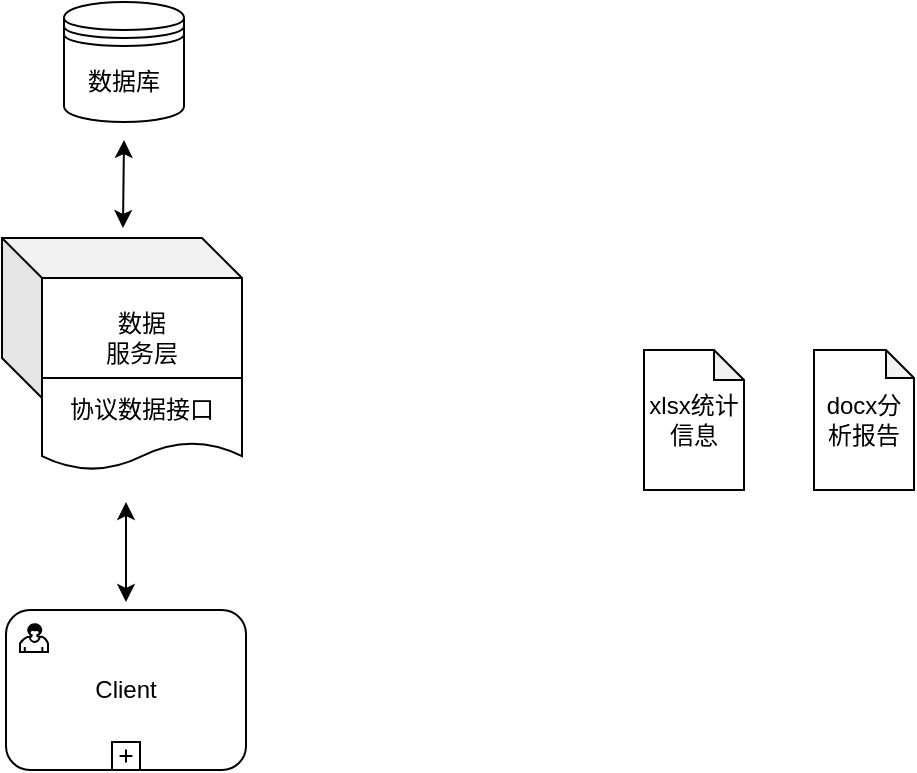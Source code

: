 <mxfile version="11.3.0" type="github" pages="1"><diagram id="DfPgmbSJkdb8p2ctKiW3" name="第 1 页"><mxGraphModel dx="1408" dy="776" grid="1" gridSize="10" guides="1" tooltips="1" connect="1" arrows="1" fold="1" page="1" pageScale="1" pageWidth="827" pageHeight="1169" math="0" shadow="0"><root><mxCell id="0"/><mxCell id="1" parent="0"/><mxCell id="-4Gtn9o79gVhvi6wNF23-2" value="数据库" style="shape=datastore;whiteSpace=wrap;html=1;" vertex="1" parent="1"><mxGeometry x="225" y="36" width="60" height="60" as="geometry"/></mxCell><mxCell id="-4Gtn9o79gVhvi6wNF23-4" value="数据&lt;br&gt;服务层" style="shape=cube;whiteSpace=wrap;html=1;boundedLbl=1;backgroundOutline=1;darkOpacity=0.05;darkOpacity2=0.1;" vertex="1" parent="1"><mxGeometry x="194" y="154" width="120" height="80" as="geometry"/></mxCell><mxCell id="-4Gtn9o79gVhvi6wNF23-5" value="协议数据接口" style="shape=document;whiteSpace=wrap;html=1;boundedLbl=1;" vertex="1" parent="1"><mxGeometry x="214" y="224" width="100" height="46" as="geometry"/></mxCell><mxCell id="-4Gtn9o79gVhvi6wNF23-9" value="Client" style="html=1;whiteSpace=wrap;rounded=1;" vertex="1" parent="1"><mxGeometry x="196" y="340" width="120" height="80" as="geometry"/></mxCell><mxCell id="-4Gtn9o79gVhvi6wNF23-10" value="" style="html=1;shape=mxgraph.bpmn.user_task;outlineConnect=0;" vertex="1" parent="-4Gtn9o79gVhvi6wNF23-9"><mxGeometry width="14" height="14" relative="1" as="geometry"><mxPoint x="7" y="7" as="offset"/></mxGeometry></mxCell><mxCell id="-4Gtn9o79gVhvi6wNF23-11" value="" style="html=1;shape=plus;outlineConnect=0;" vertex="1" parent="-4Gtn9o79gVhvi6wNF23-9"><mxGeometry x="0.5" y="1" width="14" height="14" relative="1" as="geometry"><mxPoint x="-7" y="-14" as="offset"/></mxGeometry></mxCell><mxCell id="-4Gtn9o79gVhvi6wNF23-12" value="xlsx统计信息" style="shape=note;whiteSpace=wrap;html=1;backgroundOutline=1;darkOpacity=0.05;size=15;" vertex="1" parent="1"><mxGeometry x="515" y="210" width="50" height="70" as="geometry"/></mxCell><mxCell id="-4Gtn9o79gVhvi6wNF23-13" value="docx分析报告" style="shape=note;whiteSpace=wrap;html=1;backgroundOutline=1;darkOpacity=0.05;size=14;" vertex="1" parent="1"><mxGeometry x="600" y="210" width="50" height="70" as="geometry"/></mxCell><mxCell id="-4Gtn9o79gVhvi6wNF23-15" value="" style="endArrow=classic;startArrow=classic;html=1;" edge="1" parent="1"><mxGeometry width="50" height="50" relative="1" as="geometry"><mxPoint x="254.476" y="149" as="sourcePoint"/><mxPoint x="255" y="105" as="targetPoint"/></mxGeometry></mxCell><mxCell id="-4Gtn9o79gVhvi6wNF23-16" value="" style="endArrow=classic;startArrow=classic;html=1;" edge="1" parent="1"><mxGeometry width="50" height="50" relative="1" as="geometry"><mxPoint x="256" y="336" as="sourcePoint"/><mxPoint x="256" y="286" as="targetPoint"/></mxGeometry></mxCell></root></mxGraphModel></diagram></mxfile>